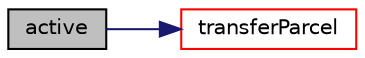 digraph "active"
{
  bgcolor="transparent";
  edge [fontname="Helvetica",fontsize="10",labelfontname="Helvetica",labelfontsize="10"];
  node [fontname="Helvetica",fontsize="10",shape=record];
  rankdir="LR";
  Node1 [label="active",height=0.2,width=0.4,color="black", fillcolor="grey75", style="filled", fontcolor="black"];
  Node1 -> Node2 [color="midnightblue",fontsize="10",style="solid",fontname="Helvetica"];
  Node2 [label="transferParcel",height=0.2,width=0.4,color="red",URL="$a01698.html#af3f1c3e45a0819d21913ec81e6de7525",tooltip="Transfer parcel from cloud to surface film. "];
}

